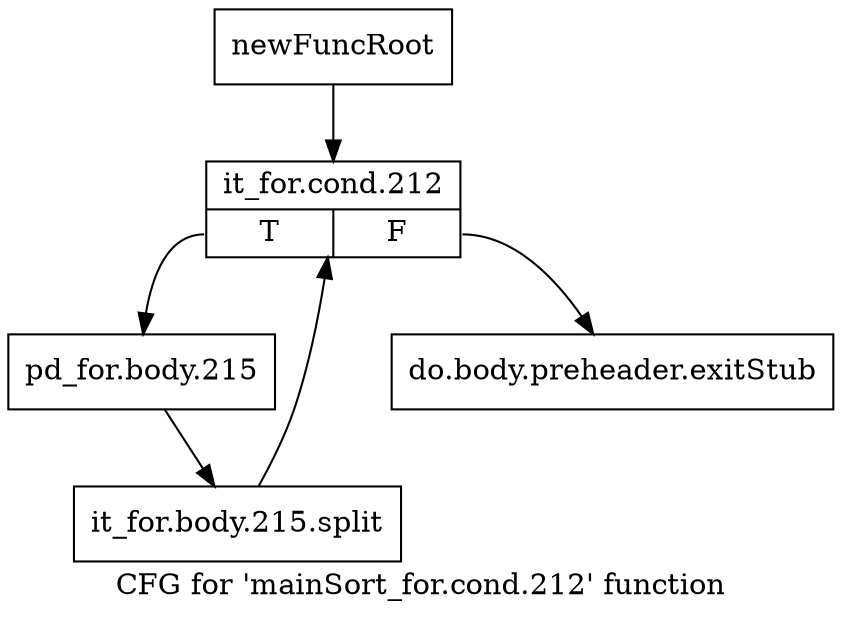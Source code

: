digraph "CFG for 'mainSort_for.cond.212' function" {
	label="CFG for 'mainSort_for.cond.212' function";

	Node0x17e1da0 [shape=record,label="{newFuncRoot}"];
	Node0x17e1da0 -> Node0x17e1e40;
	Node0x17e1df0 [shape=record,label="{do.body.preheader.exitStub}"];
	Node0x17e1e40 [shape=record,label="{it_for.cond.212|{<s0>T|<s1>F}}"];
	Node0x17e1e40:s0 -> Node0x17e1e90;
	Node0x17e1e40:s1 -> Node0x17e1df0;
	Node0x17e1e90 [shape=record,label="{pd_for.body.215}"];
	Node0x17e1e90 -> Node0x1c2aca0;
	Node0x1c2aca0 [shape=record,label="{it_for.body.215.split}"];
	Node0x1c2aca0 -> Node0x17e1e40;
}
